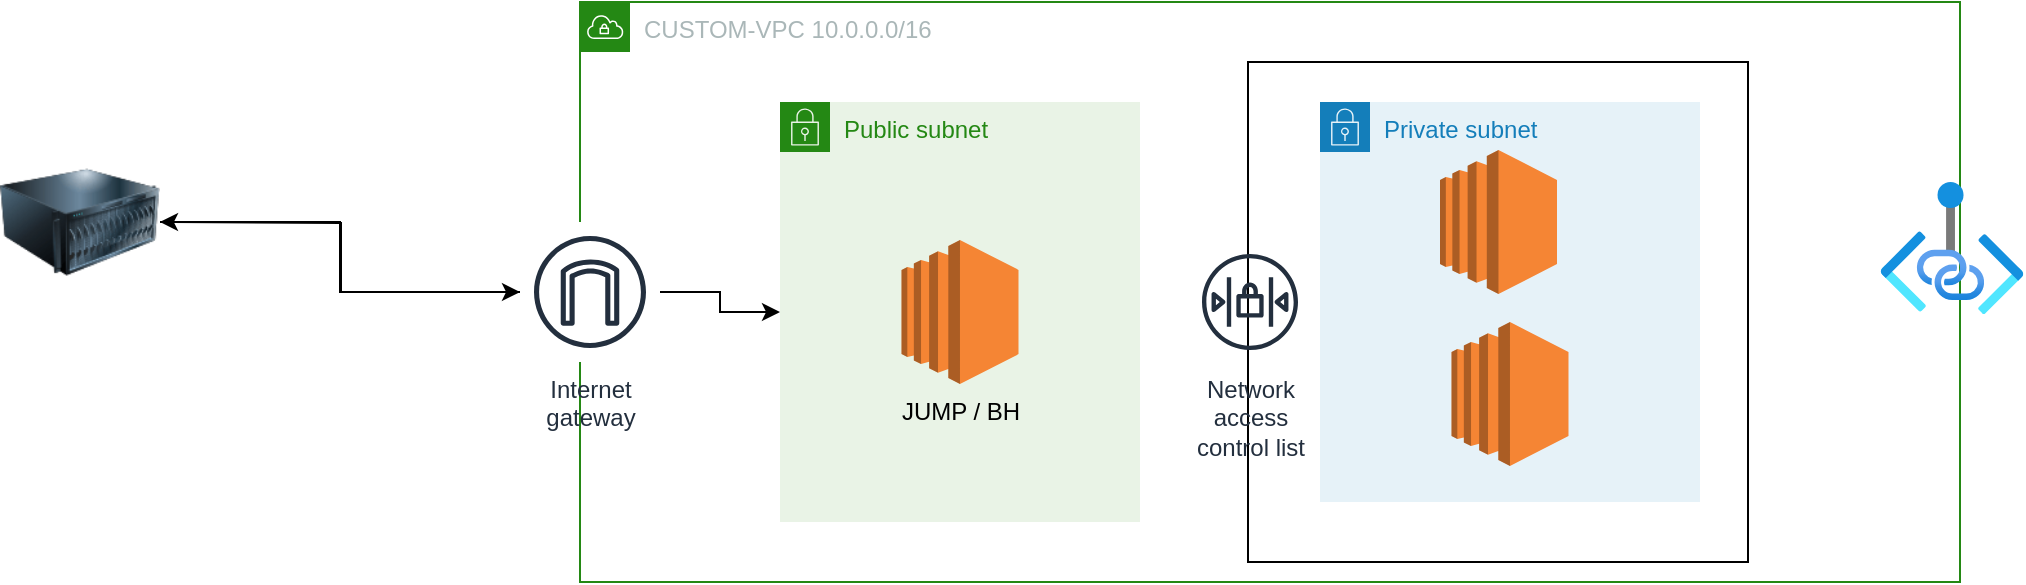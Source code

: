 <mxfile version="20.4.0" type="device"><diagram id="4oMox2iXz_Hz0DuBtPMt" name="Page-1"><mxGraphModel dx="1613" dy="500" grid="1" gridSize="10" guides="1" tooltips="1" connect="1" arrows="1" fold="1" page="1" pageScale="1" pageWidth="827" pageHeight="1169" math="0" shadow="0"><root><mxCell id="0"/><mxCell id="1" parent="0"/><mxCell id="1BNKAG8nP9AylwheS348-1" value="CUSTOM-VPC 10.0.0.0/16" style="points=[[0,0],[0.25,0],[0.5,0],[0.75,0],[1,0],[1,0.25],[1,0.5],[1,0.75],[1,1],[0.75,1],[0.5,1],[0.25,1],[0,1],[0,0.75],[0,0.5],[0,0.25]];outlineConnect=0;gradientColor=none;html=1;whiteSpace=wrap;fontSize=12;fontStyle=0;container=1;pointerEvents=0;collapsible=0;recursiveResize=0;shape=mxgraph.aws4.group;grIcon=mxgraph.aws4.group_vpc;strokeColor=#248814;fillColor=none;verticalAlign=top;align=left;spacingLeft=30;fontColor=#AAB7B8;dashed=0;" parent="1" vertex="1"><mxGeometry x="80" y="70" width="690" height="290" as="geometry"/></mxCell><mxCell id="1BNKAG8nP9AylwheS348-2" value="Public subnet" style="points=[[0,0],[0.25,0],[0.5,0],[0.75,0],[1,0],[1,0.25],[1,0.5],[1,0.75],[1,1],[0.75,1],[0.5,1],[0.25,1],[0,1],[0,0.75],[0,0.5],[0,0.25]];outlineConnect=0;gradientColor=none;html=1;whiteSpace=wrap;fontSize=12;fontStyle=0;container=1;pointerEvents=0;collapsible=0;recursiveResize=0;shape=mxgraph.aws4.group;grIcon=mxgraph.aws4.group_security_group;grStroke=0;strokeColor=#248814;fillColor=#E9F3E6;verticalAlign=top;align=left;spacingLeft=30;fontColor=#248814;dashed=0;" parent="1BNKAG8nP9AylwheS348-1" vertex="1"><mxGeometry x="100" y="50" width="180" height="210" as="geometry"/></mxCell><mxCell id="1BNKAG8nP9AylwheS348-6" value="JUMP / BH" style="outlineConnect=0;dashed=0;verticalLabelPosition=bottom;verticalAlign=top;align=center;html=1;shape=mxgraph.aws3.ec2;fillColor=#F58534;gradientColor=none;" parent="1BNKAG8nP9AylwheS348-2" vertex="1"><mxGeometry x="60.75" y="69" width="58.5" height="72" as="geometry"/></mxCell><mxCell id="1BNKAG8nP9AylwheS348-3" value="Private subnet" style="points=[[0,0],[0.25,0],[0.5,0],[0.75,0],[1,0],[1,0.25],[1,0.5],[1,0.75],[1,1],[0.75,1],[0.5,1],[0.25,1],[0,1],[0,0.75],[0,0.5],[0,0.25]];outlineConnect=0;gradientColor=none;html=1;whiteSpace=wrap;fontSize=12;fontStyle=0;container=1;pointerEvents=0;collapsible=0;recursiveResize=0;shape=mxgraph.aws4.group;grIcon=mxgraph.aws4.group_security_group;grStroke=0;strokeColor=#147EBA;fillColor=#E6F2F8;verticalAlign=top;align=left;spacingLeft=30;fontColor=#147EBA;dashed=0;" parent="1BNKAG8nP9AylwheS348-1" vertex="1"><mxGeometry x="370" y="50" width="190" height="200" as="geometry"/></mxCell><mxCell id="1BNKAG8nP9AylwheS348-12" value="" style="outlineConnect=0;dashed=0;verticalLabelPosition=bottom;verticalAlign=top;align=center;html=1;shape=mxgraph.aws3.ec2;fillColor=#F58534;gradientColor=none;" parent="1BNKAG8nP9AylwheS348-3" vertex="1"><mxGeometry x="60" y="24" width="58.5" height="72" as="geometry"/></mxCell><mxCell id="1BNKAG8nP9AylwheS348-18" value="" style="outlineConnect=0;dashed=0;verticalLabelPosition=bottom;verticalAlign=top;align=center;html=1;shape=mxgraph.aws3.ec2;fillColor=#F58534;gradientColor=none;" parent="1BNKAG8nP9AylwheS348-3" vertex="1"><mxGeometry x="65.75" y="110" width="58.5" height="72" as="geometry"/></mxCell><mxCell id="1BNKAG8nP9AylwheS348-21" value="" style="aspect=fixed;html=1;points=[];align=center;image;fontSize=12;image=img/lib/azure2/networking/Private_Link.svg;" parent="1BNKAG8nP9AylwheS348-1" vertex="1"><mxGeometry x="650" y="90" width="72" height="66" as="geometry"/></mxCell><mxCell id="THKyf8Sn7CWacSttAHK3-2" value="" style="whiteSpace=wrap;html=1;aspect=fixed;fillColor=none;" vertex="1" parent="1BNKAG8nP9AylwheS348-1"><mxGeometry x="334" y="30" width="250" height="250" as="geometry"/></mxCell><mxCell id="THKyf8Sn7CWacSttAHK3-1" value="Network&#10;access&#10;control list" style="sketch=0;outlineConnect=0;fontColor=#232F3E;gradientColor=none;strokeColor=#232F3E;fillColor=none;dashed=0;verticalLabelPosition=bottom;verticalAlign=top;align=center;html=1;fontSize=12;fontStyle=0;aspect=fixed;shape=mxgraph.aws4.resourceIcon;resIcon=mxgraph.aws4.network_access_control_list;" vertex="1" parent="1BNKAG8nP9AylwheS348-1"><mxGeometry x="305" y="120" width="60" height="60" as="geometry"/></mxCell><mxCell id="1BNKAG8nP9AylwheS348-8" style="edgeStyle=orthogonalEdgeStyle;rounded=0;orthogonalLoop=1;jettySize=auto;html=1;" parent="1" source="1BNKAG8nP9AylwheS348-4" edge="1"><mxGeometry relative="1" as="geometry"><mxPoint x="-130" y="180" as="targetPoint"/></mxGeometry></mxCell><mxCell id="1BNKAG8nP9AylwheS348-13" style="edgeStyle=orthogonalEdgeStyle;rounded=0;orthogonalLoop=1;jettySize=auto;html=1;" parent="1" source="1BNKAG8nP9AylwheS348-4" target="1BNKAG8nP9AylwheS348-2" edge="1"><mxGeometry relative="1" as="geometry"/></mxCell><mxCell id="1BNKAG8nP9AylwheS348-4" value="Internet&#10;gateway" style="sketch=0;outlineConnect=0;fontColor=#232F3E;gradientColor=none;strokeColor=#232F3E;fillColor=#ffffff;dashed=0;verticalLabelPosition=bottom;verticalAlign=top;align=center;html=1;fontSize=12;fontStyle=0;aspect=fixed;shape=mxgraph.aws4.resourceIcon;resIcon=mxgraph.aws4.internet_gateway;" parent="1" vertex="1"><mxGeometry x="50" y="180" width="70" height="70" as="geometry"/></mxCell><mxCell id="1BNKAG8nP9AylwheS348-10" style="edgeStyle=orthogonalEdgeStyle;rounded=0;orthogonalLoop=1;jettySize=auto;html=1;" parent="1" source="1BNKAG8nP9AylwheS348-9" target="1BNKAG8nP9AylwheS348-4" edge="1"><mxGeometry relative="1" as="geometry"/></mxCell><mxCell id="1BNKAG8nP9AylwheS348-9" value="" style="image;html=1;image=img/lib/clip_art/computers/Server_128x128.png" parent="1" vertex="1"><mxGeometry x="-210" y="140" width="80" height="80" as="geometry"/></mxCell></root></mxGraphModel></diagram></mxfile>